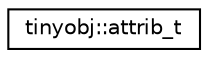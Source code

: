 digraph "Hijerarhija klasa u obliku grafa"
{
  edge [fontname="Helvetica",fontsize="10",labelfontname="Helvetica",labelfontsize="10"];
  node [fontname="Helvetica",fontsize="10",shape=record];
  rankdir="LR";
  Node0 [label="tinyobj::attrib_t",height=0.2,width=0.4,color="black", fillcolor="white", style="filled",URL="$structtinyobj_1_1attrib__t.html"];
}
